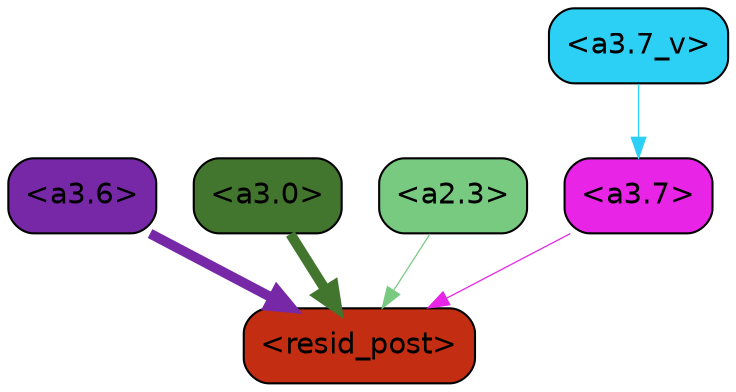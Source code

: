 strict digraph "" {
	graph [bgcolor=transparent,
		layout=dot,
		overlap=false,
		splines=true
	];
	"<a3.7>"	[color=black,
		fillcolor="#e824e6",
		fontname=Helvetica,
		shape=box,
		style="filled, rounded"];
	"<resid_post>"	[color=black,
		fillcolor="#c32d11",
		fontname=Helvetica,
		shape=box,
		style="filled, rounded"];
	"<a3.7>" -> "<resid_post>"	[color="#e824e6",
		penwidth=0.6];
	"<a3.6>"	[color=black,
		fillcolor="#7728a6",
		fontname=Helvetica,
		shape=box,
		style="filled, rounded"];
	"<a3.6>" -> "<resid_post>"	[color="#7728a6",
		penwidth=4.751592040061951];
	"<a3.0>"	[color=black,
		fillcolor="#42752d",
		fontname=Helvetica,
		shape=box,
		style="filled, rounded"];
	"<a3.0>" -> "<resid_post>"	[color="#42752d",
		penwidth=4.904066681861877];
	"<a2.3>"	[color=black,
		fillcolor="#78ca81",
		fontname=Helvetica,
		shape=box,
		style="filled, rounded"];
	"<a2.3>" -> "<resid_post>"	[color="#78ca81",
		penwidth=0.6];
	"<a3.7_v>"	[color=black,
		fillcolor="#2cd0f5",
		fontname=Helvetica,
		shape=box,
		style="filled, rounded"];
	"<a3.7_v>" -> "<a3.7>"	[color="#2cd0f5",
		penwidth=0.6];
}

